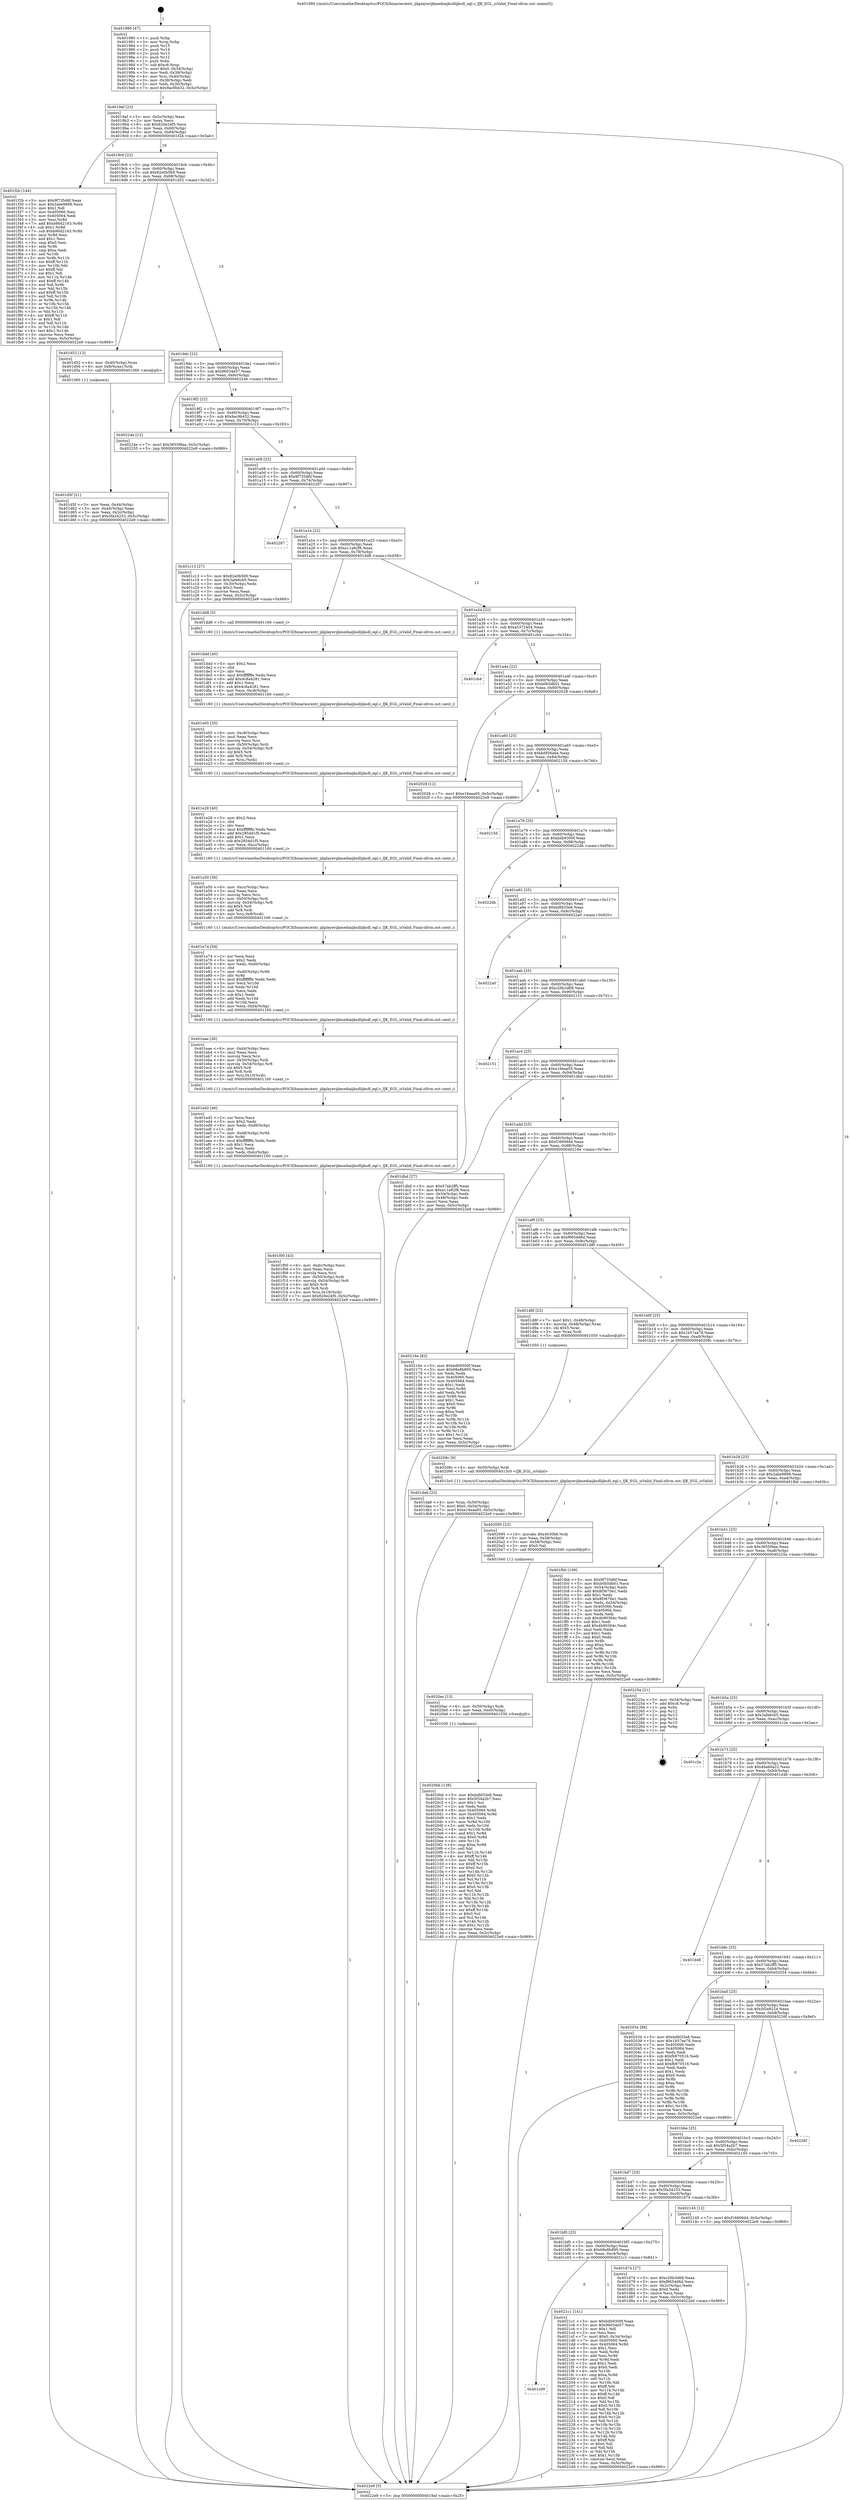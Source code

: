 digraph "0x401980" {
  label = "0x401980 (/mnt/c/Users/mathe/Desktop/tcc/POCII/binaries/extr_ijkplayerijkmediaijksdlijksdl_egl.c_IJK_EGL_isValid_Final-ollvm.out::main(0))"
  labelloc = "t"
  node[shape=record]

  Entry [label="",width=0.3,height=0.3,shape=circle,fillcolor=black,style=filled]
  "0x4019af" [label="{
     0x4019af [23]\l
     | [instrs]\l
     &nbsp;&nbsp;0x4019af \<+3\>: mov -0x5c(%rbp),%eax\l
     &nbsp;&nbsp;0x4019b2 \<+2\>: mov %eax,%ecx\l
     &nbsp;&nbsp;0x4019b4 \<+6\>: sub $0x820e24f5,%ecx\l
     &nbsp;&nbsp;0x4019ba \<+3\>: mov %eax,-0x60(%rbp)\l
     &nbsp;&nbsp;0x4019bd \<+3\>: mov %ecx,-0x64(%rbp)\l
     &nbsp;&nbsp;0x4019c0 \<+6\>: je 0000000000401f2b \<main+0x5ab\>\l
  }"]
  "0x401f2b" [label="{
     0x401f2b [144]\l
     | [instrs]\l
     &nbsp;&nbsp;0x401f2b \<+5\>: mov $0x9f735d6f,%eax\l
     &nbsp;&nbsp;0x401f30 \<+5\>: mov $0x2abe9898,%ecx\l
     &nbsp;&nbsp;0x401f35 \<+2\>: mov $0x1,%dl\l
     &nbsp;&nbsp;0x401f37 \<+7\>: mov 0x405060,%esi\l
     &nbsp;&nbsp;0x401f3e \<+7\>: mov 0x405064,%edi\l
     &nbsp;&nbsp;0x401f45 \<+3\>: mov %esi,%r8d\l
     &nbsp;&nbsp;0x401f48 \<+7\>: add $0xb90d2163,%r8d\l
     &nbsp;&nbsp;0x401f4f \<+4\>: sub $0x1,%r8d\l
     &nbsp;&nbsp;0x401f53 \<+7\>: sub $0xb90d2163,%r8d\l
     &nbsp;&nbsp;0x401f5a \<+4\>: imul %r8d,%esi\l
     &nbsp;&nbsp;0x401f5e \<+3\>: and $0x1,%esi\l
     &nbsp;&nbsp;0x401f61 \<+3\>: cmp $0x0,%esi\l
     &nbsp;&nbsp;0x401f64 \<+4\>: sete %r9b\l
     &nbsp;&nbsp;0x401f68 \<+3\>: cmp $0xa,%edi\l
     &nbsp;&nbsp;0x401f6b \<+4\>: setl %r10b\l
     &nbsp;&nbsp;0x401f6f \<+3\>: mov %r9b,%r11b\l
     &nbsp;&nbsp;0x401f72 \<+4\>: xor $0xff,%r11b\l
     &nbsp;&nbsp;0x401f76 \<+3\>: mov %r10b,%bl\l
     &nbsp;&nbsp;0x401f79 \<+3\>: xor $0xff,%bl\l
     &nbsp;&nbsp;0x401f7c \<+3\>: xor $0x1,%dl\l
     &nbsp;&nbsp;0x401f7f \<+3\>: mov %r11b,%r14b\l
     &nbsp;&nbsp;0x401f82 \<+4\>: and $0xff,%r14b\l
     &nbsp;&nbsp;0x401f86 \<+3\>: and %dl,%r9b\l
     &nbsp;&nbsp;0x401f89 \<+3\>: mov %bl,%r15b\l
     &nbsp;&nbsp;0x401f8c \<+4\>: and $0xff,%r15b\l
     &nbsp;&nbsp;0x401f90 \<+3\>: and %dl,%r10b\l
     &nbsp;&nbsp;0x401f93 \<+3\>: or %r9b,%r14b\l
     &nbsp;&nbsp;0x401f96 \<+3\>: or %r10b,%r15b\l
     &nbsp;&nbsp;0x401f99 \<+3\>: xor %r15b,%r14b\l
     &nbsp;&nbsp;0x401f9c \<+3\>: or %bl,%r11b\l
     &nbsp;&nbsp;0x401f9f \<+4\>: xor $0xff,%r11b\l
     &nbsp;&nbsp;0x401fa3 \<+3\>: or $0x1,%dl\l
     &nbsp;&nbsp;0x401fa6 \<+3\>: and %dl,%r11b\l
     &nbsp;&nbsp;0x401fa9 \<+3\>: or %r11b,%r14b\l
     &nbsp;&nbsp;0x401fac \<+4\>: test $0x1,%r14b\l
     &nbsp;&nbsp;0x401fb0 \<+3\>: cmovne %ecx,%eax\l
     &nbsp;&nbsp;0x401fb3 \<+3\>: mov %eax,-0x5c(%rbp)\l
     &nbsp;&nbsp;0x401fb6 \<+5\>: jmp 00000000004022e9 \<main+0x969\>\l
  }"]
  "0x4019c6" [label="{
     0x4019c6 [22]\l
     | [instrs]\l
     &nbsp;&nbsp;0x4019c6 \<+5\>: jmp 00000000004019cb \<main+0x4b\>\l
     &nbsp;&nbsp;0x4019cb \<+3\>: mov -0x60(%rbp),%eax\l
     &nbsp;&nbsp;0x4019ce \<+5\>: sub $0x82e0b569,%eax\l
     &nbsp;&nbsp;0x4019d3 \<+3\>: mov %eax,-0x68(%rbp)\l
     &nbsp;&nbsp;0x4019d6 \<+6\>: je 0000000000401d52 \<main+0x3d2\>\l
  }"]
  Exit [label="",width=0.3,height=0.3,shape=circle,fillcolor=black,style=filled,peripheries=2]
  "0x401d52" [label="{
     0x401d52 [13]\l
     | [instrs]\l
     &nbsp;&nbsp;0x401d52 \<+4\>: mov -0x40(%rbp),%rax\l
     &nbsp;&nbsp;0x401d56 \<+4\>: mov 0x8(%rax),%rdi\l
     &nbsp;&nbsp;0x401d5a \<+5\>: call 0000000000401060 \<atoi@plt\>\l
     | [calls]\l
     &nbsp;&nbsp;0x401060 \{1\} (unknown)\l
  }"]
  "0x4019dc" [label="{
     0x4019dc [22]\l
     | [instrs]\l
     &nbsp;&nbsp;0x4019dc \<+5\>: jmp 00000000004019e1 \<main+0x61\>\l
     &nbsp;&nbsp;0x4019e1 \<+3\>: mov -0x60(%rbp),%eax\l
     &nbsp;&nbsp;0x4019e4 \<+5\>: sub $0x96034e57,%eax\l
     &nbsp;&nbsp;0x4019e9 \<+3\>: mov %eax,-0x6c(%rbp)\l
     &nbsp;&nbsp;0x4019ec \<+6\>: je 000000000040224e \<main+0x8ce\>\l
  }"]
  "0x401c09" [label="{
     0x401c09\l
  }", style=dashed]
  "0x40224e" [label="{
     0x40224e [12]\l
     | [instrs]\l
     &nbsp;&nbsp;0x40224e \<+7\>: movl $0x3655f9aa,-0x5c(%rbp)\l
     &nbsp;&nbsp;0x402255 \<+5\>: jmp 00000000004022e9 \<main+0x969\>\l
  }"]
  "0x4019f2" [label="{
     0x4019f2 [22]\l
     | [instrs]\l
     &nbsp;&nbsp;0x4019f2 \<+5\>: jmp 00000000004019f7 \<main+0x77\>\l
     &nbsp;&nbsp;0x4019f7 \<+3\>: mov -0x60(%rbp),%eax\l
     &nbsp;&nbsp;0x4019fa \<+5\>: sub $0x9ac9b432,%eax\l
     &nbsp;&nbsp;0x4019ff \<+3\>: mov %eax,-0x70(%rbp)\l
     &nbsp;&nbsp;0x401a02 \<+6\>: je 0000000000401c13 \<main+0x293\>\l
  }"]
  "0x4021c1" [label="{
     0x4021c1 [141]\l
     | [instrs]\l
     &nbsp;&nbsp;0x4021c1 \<+5\>: mov $0xbdb9300f,%eax\l
     &nbsp;&nbsp;0x4021c6 \<+5\>: mov $0x96034e57,%ecx\l
     &nbsp;&nbsp;0x4021cb \<+2\>: mov $0x1,%dl\l
     &nbsp;&nbsp;0x4021cd \<+2\>: xor %esi,%esi\l
     &nbsp;&nbsp;0x4021cf \<+7\>: movl $0x0,-0x34(%rbp)\l
     &nbsp;&nbsp;0x4021d6 \<+7\>: mov 0x405060,%edi\l
     &nbsp;&nbsp;0x4021dd \<+8\>: mov 0x405064,%r8d\l
     &nbsp;&nbsp;0x4021e5 \<+3\>: sub $0x1,%esi\l
     &nbsp;&nbsp;0x4021e8 \<+3\>: mov %edi,%r9d\l
     &nbsp;&nbsp;0x4021eb \<+3\>: add %esi,%r9d\l
     &nbsp;&nbsp;0x4021ee \<+4\>: imul %r9d,%edi\l
     &nbsp;&nbsp;0x4021f2 \<+3\>: and $0x1,%edi\l
     &nbsp;&nbsp;0x4021f5 \<+3\>: cmp $0x0,%edi\l
     &nbsp;&nbsp;0x4021f8 \<+4\>: sete %r10b\l
     &nbsp;&nbsp;0x4021fc \<+4\>: cmp $0xa,%r8d\l
     &nbsp;&nbsp;0x402200 \<+4\>: setl %r11b\l
     &nbsp;&nbsp;0x402204 \<+3\>: mov %r10b,%bl\l
     &nbsp;&nbsp;0x402207 \<+3\>: xor $0xff,%bl\l
     &nbsp;&nbsp;0x40220a \<+3\>: mov %r11b,%r14b\l
     &nbsp;&nbsp;0x40220d \<+4\>: xor $0xff,%r14b\l
     &nbsp;&nbsp;0x402211 \<+3\>: xor $0x0,%dl\l
     &nbsp;&nbsp;0x402214 \<+3\>: mov %bl,%r15b\l
     &nbsp;&nbsp;0x402217 \<+4\>: and $0x0,%r15b\l
     &nbsp;&nbsp;0x40221b \<+3\>: and %dl,%r10b\l
     &nbsp;&nbsp;0x40221e \<+3\>: mov %r14b,%r12b\l
     &nbsp;&nbsp;0x402221 \<+4\>: and $0x0,%r12b\l
     &nbsp;&nbsp;0x402225 \<+3\>: and %dl,%r11b\l
     &nbsp;&nbsp;0x402228 \<+3\>: or %r10b,%r15b\l
     &nbsp;&nbsp;0x40222b \<+3\>: or %r11b,%r12b\l
     &nbsp;&nbsp;0x40222e \<+3\>: xor %r12b,%r15b\l
     &nbsp;&nbsp;0x402231 \<+3\>: or %r14b,%bl\l
     &nbsp;&nbsp;0x402234 \<+3\>: xor $0xff,%bl\l
     &nbsp;&nbsp;0x402237 \<+3\>: or $0x0,%dl\l
     &nbsp;&nbsp;0x40223a \<+2\>: and %dl,%bl\l
     &nbsp;&nbsp;0x40223c \<+3\>: or %bl,%r15b\l
     &nbsp;&nbsp;0x40223f \<+4\>: test $0x1,%r15b\l
     &nbsp;&nbsp;0x402243 \<+3\>: cmovne %ecx,%eax\l
     &nbsp;&nbsp;0x402246 \<+3\>: mov %eax,-0x5c(%rbp)\l
     &nbsp;&nbsp;0x402249 \<+5\>: jmp 00000000004022e9 \<main+0x969\>\l
  }"]
  "0x401c13" [label="{
     0x401c13 [27]\l
     | [instrs]\l
     &nbsp;&nbsp;0x401c13 \<+5\>: mov $0x82e0b569,%eax\l
     &nbsp;&nbsp;0x401c18 \<+5\>: mov $0x3afe6cb5,%ecx\l
     &nbsp;&nbsp;0x401c1d \<+3\>: mov -0x30(%rbp),%edx\l
     &nbsp;&nbsp;0x401c20 \<+3\>: cmp $0x2,%edx\l
     &nbsp;&nbsp;0x401c23 \<+3\>: cmovne %ecx,%eax\l
     &nbsp;&nbsp;0x401c26 \<+3\>: mov %eax,-0x5c(%rbp)\l
     &nbsp;&nbsp;0x401c29 \<+5\>: jmp 00000000004022e9 \<main+0x969\>\l
  }"]
  "0x401a08" [label="{
     0x401a08 [22]\l
     | [instrs]\l
     &nbsp;&nbsp;0x401a08 \<+5\>: jmp 0000000000401a0d \<main+0x8d\>\l
     &nbsp;&nbsp;0x401a0d \<+3\>: mov -0x60(%rbp),%eax\l
     &nbsp;&nbsp;0x401a10 \<+5\>: sub $0x9f735d6f,%eax\l
     &nbsp;&nbsp;0x401a15 \<+3\>: mov %eax,-0x74(%rbp)\l
     &nbsp;&nbsp;0x401a18 \<+6\>: je 0000000000402287 \<main+0x907\>\l
  }"]
  "0x4022e9" [label="{
     0x4022e9 [5]\l
     | [instrs]\l
     &nbsp;&nbsp;0x4022e9 \<+5\>: jmp 00000000004019af \<main+0x2f\>\l
  }"]
  "0x401980" [label="{
     0x401980 [47]\l
     | [instrs]\l
     &nbsp;&nbsp;0x401980 \<+1\>: push %rbp\l
     &nbsp;&nbsp;0x401981 \<+3\>: mov %rsp,%rbp\l
     &nbsp;&nbsp;0x401984 \<+2\>: push %r15\l
     &nbsp;&nbsp;0x401986 \<+2\>: push %r14\l
     &nbsp;&nbsp;0x401988 \<+2\>: push %r13\l
     &nbsp;&nbsp;0x40198a \<+2\>: push %r12\l
     &nbsp;&nbsp;0x40198c \<+1\>: push %rbx\l
     &nbsp;&nbsp;0x40198d \<+7\>: sub $0xc8,%rsp\l
     &nbsp;&nbsp;0x401994 \<+7\>: movl $0x0,-0x34(%rbp)\l
     &nbsp;&nbsp;0x40199b \<+3\>: mov %edi,-0x38(%rbp)\l
     &nbsp;&nbsp;0x40199e \<+4\>: mov %rsi,-0x40(%rbp)\l
     &nbsp;&nbsp;0x4019a2 \<+3\>: mov -0x38(%rbp),%edi\l
     &nbsp;&nbsp;0x4019a5 \<+3\>: mov %edi,-0x30(%rbp)\l
     &nbsp;&nbsp;0x4019a8 \<+7\>: movl $0x9ac9b432,-0x5c(%rbp)\l
  }"]
  "0x401d5f" [label="{
     0x401d5f [21]\l
     | [instrs]\l
     &nbsp;&nbsp;0x401d5f \<+3\>: mov %eax,-0x44(%rbp)\l
     &nbsp;&nbsp;0x401d62 \<+3\>: mov -0x44(%rbp),%eax\l
     &nbsp;&nbsp;0x401d65 \<+3\>: mov %eax,-0x2c(%rbp)\l
     &nbsp;&nbsp;0x401d68 \<+7\>: movl $0x5fa34253,-0x5c(%rbp)\l
     &nbsp;&nbsp;0x401d6f \<+5\>: jmp 00000000004022e9 \<main+0x969\>\l
  }"]
  "0x4020bb" [label="{
     0x4020bb [138]\l
     | [instrs]\l
     &nbsp;&nbsp;0x4020bb \<+5\>: mov $0xbdfd33e8,%eax\l
     &nbsp;&nbsp;0x4020c0 \<+5\>: mov $0x5f34a2b7,%esi\l
     &nbsp;&nbsp;0x4020c5 \<+2\>: mov $0x1,%cl\l
     &nbsp;&nbsp;0x4020c7 \<+2\>: xor %edx,%edx\l
     &nbsp;&nbsp;0x4020c9 \<+8\>: mov 0x405060,%r8d\l
     &nbsp;&nbsp;0x4020d1 \<+8\>: mov 0x405064,%r9d\l
     &nbsp;&nbsp;0x4020d9 \<+3\>: sub $0x1,%edx\l
     &nbsp;&nbsp;0x4020dc \<+3\>: mov %r8d,%r10d\l
     &nbsp;&nbsp;0x4020df \<+3\>: add %edx,%r10d\l
     &nbsp;&nbsp;0x4020e2 \<+4\>: imul %r10d,%r8d\l
     &nbsp;&nbsp;0x4020e6 \<+4\>: and $0x1,%r8d\l
     &nbsp;&nbsp;0x4020ea \<+4\>: cmp $0x0,%r8d\l
     &nbsp;&nbsp;0x4020ee \<+4\>: sete %r11b\l
     &nbsp;&nbsp;0x4020f2 \<+4\>: cmp $0xa,%r9d\l
     &nbsp;&nbsp;0x4020f6 \<+3\>: setl %bl\l
     &nbsp;&nbsp;0x4020f9 \<+3\>: mov %r11b,%r14b\l
     &nbsp;&nbsp;0x4020fc \<+4\>: xor $0xff,%r14b\l
     &nbsp;&nbsp;0x402100 \<+3\>: mov %bl,%r15b\l
     &nbsp;&nbsp;0x402103 \<+4\>: xor $0xff,%r15b\l
     &nbsp;&nbsp;0x402107 \<+3\>: xor $0x0,%cl\l
     &nbsp;&nbsp;0x40210a \<+3\>: mov %r14b,%r12b\l
     &nbsp;&nbsp;0x40210d \<+4\>: and $0x0,%r12b\l
     &nbsp;&nbsp;0x402111 \<+3\>: and %cl,%r11b\l
     &nbsp;&nbsp;0x402114 \<+3\>: mov %r15b,%r13b\l
     &nbsp;&nbsp;0x402117 \<+4\>: and $0x0,%r13b\l
     &nbsp;&nbsp;0x40211b \<+2\>: and %cl,%bl\l
     &nbsp;&nbsp;0x40211d \<+3\>: or %r11b,%r12b\l
     &nbsp;&nbsp;0x402120 \<+3\>: or %bl,%r13b\l
     &nbsp;&nbsp;0x402123 \<+3\>: xor %r13b,%r12b\l
     &nbsp;&nbsp;0x402126 \<+3\>: or %r15b,%r14b\l
     &nbsp;&nbsp;0x402129 \<+4\>: xor $0xff,%r14b\l
     &nbsp;&nbsp;0x40212d \<+3\>: or $0x0,%cl\l
     &nbsp;&nbsp;0x402130 \<+3\>: and %cl,%r14b\l
     &nbsp;&nbsp;0x402133 \<+3\>: or %r14b,%r12b\l
     &nbsp;&nbsp;0x402136 \<+4\>: test $0x1,%r12b\l
     &nbsp;&nbsp;0x40213a \<+3\>: cmovne %esi,%eax\l
     &nbsp;&nbsp;0x40213d \<+3\>: mov %eax,-0x5c(%rbp)\l
     &nbsp;&nbsp;0x402140 \<+5\>: jmp 00000000004022e9 \<main+0x969\>\l
  }"]
  "0x402287" [label="{
     0x402287\l
  }", style=dashed]
  "0x401a1e" [label="{
     0x401a1e [22]\l
     | [instrs]\l
     &nbsp;&nbsp;0x401a1e \<+5\>: jmp 0000000000401a23 \<main+0xa3\>\l
     &nbsp;&nbsp;0x401a23 \<+3\>: mov -0x60(%rbp),%eax\l
     &nbsp;&nbsp;0x401a26 \<+5\>: sub $0xa11a92f8,%eax\l
     &nbsp;&nbsp;0x401a2b \<+3\>: mov %eax,-0x78(%rbp)\l
     &nbsp;&nbsp;0x401a2e \<+6\>: je 0000000000401dd8 \<main+0x458\>\l
  }"]
  "0x4020ac" [label="{
     0x4020ac [15]\l
     | [instrs]\l
     &nbsp;&nbsp;0x4020ac \<+4\>: mov -0x50(%rbp),%rdi\l
     &nbsp;&nbsp;0x4020b0 \<+6\>: mov %eax,-0xe0(%rbp)\l
     &nbsp;&nbsp;0x4020b6 \<+5\>: call 0000000000401030 \<free@plt\>\l
     | [calls]\l
     &nbsp;&nbsp;0x401030 \{1\} (unknown)\l
  }"]
  "0x401dd8" [label="{
     0x401dd8 [5]\l
     | [instrs]\l
     &nbsp;&nbsp;0x401dd8 \<+5\>: call 0000000000401160 \<next_i\>\l
     | [calls]\l
     &nbsp;&nbsp;0x401160 \{1\} (/mnt/c/Users/mathe/Desktop/tcc/POCII/binaries/extr_ijkplayerijkmediaijksdlijksdl_egl.c_IJK_EGL_isValid_Final-ollvm.out::next_i)\l
  }"]
  "0x401a34" [label="{
     0x401a34 [22]\l
     | [instrs]\l
     &nbsp;&nbsp;0x401a34 \<+5\>: jmp 0000000000401a39 \<main+0xb9\>\l
     &nbsp;&nbsp;0x401a39 \<+3\>: mov -0x60(%rbp),%eax\l
     &nbsp;&nbsp;0x401a3c \<+5\>: sub $0xa5372404,%eax\l
     &nbsp;&nbsp;0x401a41 \<+3\>: mov %eax,-0x7c(%rbp)\l
     &nbsp;&nbsp;0x401a44 \<+6\>: je 0000000000401cb4 \<main+0x334\>\l
  }"]
  "0x402095" [label="{
     0x402095 [23]\l
     | [instrs]\l
     &nbsp;&nbsp;0x402095 \<+10\>: movabs $0x4030b6,%rdi\l
     &nbsp;&nbsp;0x40209f \<+3\>: mov %eax,-0x58(%rbp)\l
     &nbsp;&nbsp;0x4020a2 \<+3\>: mov -0x58(%rbp),%esi\l
     &nbsp;&nbsp;0x4020a5 \<+2\>: mov $0x0,%al\l
     &nbsp;&nbsp;0x4020a7 \<+5\>: call 0000000000401040 \<printf@plt\>\l
     | [calls]\l
     &nbsp;&nbsp;0x401040 \{1\} (unknown)\l
  }"]
  "0x401cb4" [label="{
     0x401cb4\l
  }", style=dashed]
  "0x401a4a" [label="{
     0x401a4a [22]\l
     | [instrs]\l
     &nbsp;&nbsp;0x401a4a \<+5\>: jmp 0000000000401a4f \<main+0xcf\>\l
     &nbsp;&nbsp;0x401a4f \<+3\>: mov -0x60(%rbp),%eax\l
     &nbsp;&nbsp;0x401a52 \<+5\>: sub $0xb0b5db01,%eax\l
     &nbsp;&nbsp;0x401a57 \<+3\>: mov %eax,-0x80(%rbp)\l
     &nbsp;&nbsp;0x401a5a \<+6\>: je 0000000000402028 \<main+0x6a8\>\l
  }"]
  "0x401f00" [label="{
     0x401f00 [43]\l
     | [instrs]\l
     &nbsp;&nbsp;0x401f00 \<+6\>: mov -0xdc(%rbp),%ecx\l
     &nbsp;&nbsp;0x401f06 \<+3\>: imul %eax,%ecx\l
     &nbsp;&nbsp;0x401f09 \<+3\>: movslq %ecx,%rsi\l
     &nbsp;&nbsp;0x401f0c \<+4\>: mov -0x50(%rbp),%rdi\l
     &nbsp;&nbsp;0x401f10 \<+4\>: movslq -0x54(%rbp),%r8\l
     &nbsp;&nbsp;0x401f14 \<+4\>: shl $0x5,%r8\l
     &nbsp;&nbsp;0x401f18 \<+3\>: add %r8,%rdi\l
     &nbsp;&nbsp;0x401f1b \<+4\>: mov %rsi,0x18(%rdi)\l
     &nbsp;&nbsp;0x401f1f \<+7\>: movl $0x820e24f5,-0x5c(%rbp)\l
     &nbsp;&nbsp;0x401f26 \<+5\>: jmp 00000000004022e9 \<main+0x969\>\l
  }"]
  "0x402028" [label="{
     0x402028 [12]\l
     | [instrs]\l
     &nbsp;&nbsp;0x402028 \<+7\>: movl $0xe16eaa05,-0x5c(%rbp)\l
     &nbsp;&nbsp;0x40202f \<+5\>: jmp 00000000004022e9 \<main+0x969\>\l
  }"]
  "0x401a60" [label="{
     0x401a60 [25]\l
     | [instrs]\l
     &nbsp;&nbsp;0x401a60 \<+5\>: jmp 0000000000401a65 \<main+0xe5\>\l
     &nbsp;&nbsp;0x401a65 \<+3\>: mov -0x60(%rbp),%eax\l
     &nbsp;&nbsp;0x401a68 \<+5\>: sub $0xbd956a6e,%eax\l
     &nbsp;&nbsp;0x401a6d \<+6\>: mov %eax,-0x84(%rbp)\l
     &nbsp;&nbsp;0x401a73 \<+6\>: je 000000000040215d \<main+0x7dd\>\l
  }"]
  "0x401ed2" [label="{
     0x401ed2 [46]\l
     | [instrs]\l
     &nbsp;&nbsp;0x401ed2 \<+2\>: xor %ecx,%ecx\l
     &nbsp;&nbsp;0x401ed4 \<+5\>: mov $0x2,%edx\l
     &nbsp;&nbsp;0x401ed9 \<+6\>: mov %edx,-0xd8(%rbp)\l
     &nbsp;&nbsp;0x401edf \<+1\>: cltd\l
     &nbsp;&nbsp;0x401ee0 \<+7\>: mov -0xd8(%rbp),%r9d\l
     &nbsp;&nbsp;0x401ee7 \<+3\>: idiv %r9d\l
     &nbsp;&nbsp;0x401eea \<+6\>: imul $0xfffffffe,%edx,%edx\l
     &nbsp;&nbsp;0x401ef0 \<+3\>: sub $0x1,%ecx\l
     &nbsp;&nbsp;0x401ef3 \<+2\>: sub %ecx,%edx\l
     &nbsp;&nbsp;0x401ef5 \<+6\>: mov %edx,-0xdc(%rbp)\l
     &nbsp;&nbsp;0x401efb \<+5\>: call 0000000000401160 \<next_i\>\l
     | [calls]\l
     &nbsp;&nbsp;0x401160 \{1\} (/mnt/c/Users/mathe/Desktop/tcc/POCII/binaries/extr_ijkplayerijkmediaijksdlijksdl_egl.c_IJK_EGL_isValid_Final-ollvm.out::next_i)\l
  }"]
  "0x40215d" [label="{
     0x40215d\l
  }", style=dashed]
  "0x401a79" [label="{
     0x401a79 [25]\l
     | [instrs]\l
     &nbsp;&nbsp;0x401a79 \<+5\>: jmp 0000000000401a7e \<main+0xfe\>\l
     &nbsp;&nbsp;0x401a7e \<+3\>: mov -0x60(%rbp),%eax\l
     &nbsp;&nbsp;0x401a81 \<+5\>: sub $0xbdb9300f,%eax\l
     &nbsp;&nbsp;0x401a86 \<+6\>: mov %eax,-0x88(%rbp)\l
     &nbsp;&nbsp;0x401a8c \<+6\>: je 00000000004022db \<main+0x95b\>\l
  }"]
  "0x401eae" [label="{
     0x401eae [36]\l
     | [instrs]\l
     &nbsp;&nbsp;0x401eae \<+6\>: mov -0xd4(%rbp),%ecx\l
     &nbsp;&nbsp;0x401eb4 \<+3\>: imul %eax,%ecx\l
     &nbsp;&nbsp;0x401eb7 \<+3\>: movslq %ecx,%rsi\l
     &nbsp;&nbsp;0x401eba \<+4\>: mov -0x50(%rbp),%rdi\l
     &nbsp;&nbsp;0x401ebe \<+4\>: movslq -0x54(%rbp),%r8\l
     &nbsp;&nbsp;0x401ec2 \<+4\>: shl $0x5,%r8\l
     &nbsp;&nbsp;0x401ec6 \<+3\>: add %r8,%rdi\l
     &nbsp;&nbsp;0x401ec9 \<+4\>: mov %rsi,0x10(%rdi)\l
     &nbsp;&nbsp;0x401ecd \<+5\>: call 0000000000401160 \<next_i\>\l
     | [calls]\l
     &nbsp;&nbsp;0x401160 \{1\} (/mnt/c/Users/mathe/Desktop/tcc/POCII/binaries/extr_ijkplayerijkmediaijksdlijksdl_egl.c_IJK_EGL_isValid_Final-ollvm.out::next_i)\l
  }"]
  "0x4022db" [label="{
     0x4022db\l
  }", style=dashed]
  "0x401a92" [label="{
     0x401a92 [25]\l
     | [instrs]\l
     &nbsp;&nbsp;0x401a92 \<+5\>: jmp 0000000000401a97 \<main+0x117\>\l
     &nbsp;&nbsp;0x401a97 \<+3\>: mov -0x60(%rbp),%eax\l
     &nbsp;&nbsp;0x401a9a \<+5\>: sub $0xbdfd33e8,%eax\l
     &nbsp;&nbsp;0x401a9f \<+6\>: mov %eax,-0x8c(%rbp)\l
     &nbsp;&nbsp;0x401aa5 \<+6\>: je 00000000004022a0 \<main+0x920\>\l
  }"]
  "0x401e74" [label="{
     0x401e74 [58]\l
     | [instrs]\l
     &nbsp;&nbsp;0x401e74 \<+2\>: xor %ecx,%ecx\l
     &nbsp;&nbsp;0x401e76 \<+5\>: mov $0x2,%edx\l
     &nbsp;&nbsp;0x401e7b \<+6\>: mov %edx,-0xd0(%rbp)\l
     &nbsp;&nbsp;0x401e81 \<+1\>: cltd\l
     &nbsp;&nbsp;0x401e82 \<+7\>: mov -0xd0(%rbp),%r9d\l
     &nbsp;&nbsp;0x401e89 \<+3\>: idiv %r9d\l
     &nbsp;&nbsp;0x401e8c \<+6\>: imul $0xfffffffe,%edx,%edx\l
     &nbsp;&nbsp;0x401e92 \<+3\>: mov %ecx,%r10d\l
     &nbsp;&nbsp;0x401e95 \<+3\>: sub %edx,%r10d\l
     &nbsp;&nbsp;0x401e98 \<+2\>: mov %ecx,%edx\l
     &nbsp;&nbsp;0x401e9a \<+3\>: sub $0x1,%edx\l
     &nbsp;&nbsp;0x401e9d \<+3\>: add %edx,%r10d\l
     &nbsp;&nbsp;0x401ea0 \<+3\>: sub %r10d,%ecx\l
     &nbsp;&nbsp;0x401ea3 \<+6\>: mov %ecx,-0xd4(%rbp)\l
     &nbsp;&nbsp;0x401ea9 \<+5\>: call 0000000000401160 \<next_i\>\l
     | [calls]\l
     &nbsp;&nbsp;0x401160 \{1\} (/mnt/c/Users/mathe/Desktop/tcc/POCII/binaries/extr_ijkplayerijkmediaijksdlijksdl_egl.c_IJK_EGL_isValid_Final-ollvm.out::next_i)\l
  }"]
  "0x4022a0" [label="{
     0x4022a0\l
  }", style=dashed]
  "0x401aab" [label="{
     0x401aab [25]\l
     | [instrs]\l
     &nbsp;&nbsp;0x401aab \<+5\>: jmp 0000000000401ab0 \<main+0x130\>\l
     &nbsp;&nbsp;0x401ab0 \<+3\>: mov -0x60(%rbp),%eax\l
     &nbsp;&nbsp;0x401ab3 \<+5\>: sub $0xc26b3d68,%eax\l
     &nbsp;&nbsp;0x401ab8 \<+6\>: mov %eax,-0x90(%rbp)\l
     &nbsp;&nbsp;0x401abe \<+6\>: je 0000000000402151 \<main+0x7d1\>\l
  }"]
  "0x401e50" [label="{
     0x401e50 [36]\l
     | [instrs]\l
     &nbsp;&nbsp;0x401e50 \<+6\>: mov -0xcc(%rbp),%ecx\l
     &nbsp;&nbsp;0x401e56 \<+3\>: imul %eax,%ecx\l
     &nbsp;&nbsp;0x401e59 \<+3\>: movslq %ecx,%rsi\l
     &nbsp;&nbsp;0x401e5c \<+4\>: mov -0x50(%rbp),%rdi\l
     &nbsp;&nbsp;0x401e60 \<+4\>: movslq -0x54(%rbp),%r8\l
     &nbsp;&nbsp;0x401e64 \<+4\>: shl $0x5,%r8\l
     &nbsp;&nbsp;0x401e68 \<+3\>: add %r8,%rdi\l
     &nbsp;&nbsp;0x401e6b \<+4\>: mov %rsi,0x8(%rdi)\l
     &nbsp;&nbsp;0x401e6f \<+5\>: call 0000000000401160 \<next_i\>\l
     | [calls]\l
     &nbsp;&nbsp;0x401160 \{1\} (/mnt/c/Users/mathe/Desktop/tcc/POCII/binaries/extr_ijkplayerijkmediaijksdlijksdl_egl.c_IJK_EGL_isValid_Final-ollvm.out::next_i)\l
  }"]
  "0x402151" [label="{
     0x402151\l
  }", style=dashed]
  "0x401ac4" [label="{
     0x401ac4 [25]\l
     | [instrs]\l
     &nbsp;&nbsp;0x401ac4 \<+5\>: jmp 0000000000401ac9 \<main+0x149\>\l
     &nbsp;&nbsp;0x401ac9 \<+3\>: mov -0x60(%rbp),%eax\l
     &nbsp;&nbsp;0x401acc \<+5\>: sub $0xe16eaa05,%eax\l
     &nbsp;&nbsp;0x401ad1 \<+6\>: mov %eax,-0x94(%rbp)\l
     &nbsp;&nbsp;0x401ad7 \<+6\>: je 0000000000401dbd \<main+0x43d\>\l
  }"]
  "0x401e28" [label="{
     0x401e28 [40]\l
     | [instrs]\l
     &nbsp;&nbsp;0x401e28 \<+5\>: mov $0x2,%ecx\l
     &nbsp;&nbsp;0x401e2d \<+1\>: cltd\l
     &nbsp;&nbsp;0x401e2e \<+2\>: idiv %ecx\l
     &nbsp;&nbsp;0x401e30 \<+6\>: imul $0xfffffffe,%edx,%ecx\l
     &nbsp;&nbsp;0x401e36 \<+6\>: add $0x2854d1f5,%ecx\l
     &nbsp;&nbsp;0x401e3c \<+3\>: add $0x1,%ecx\l
     &nbsp;&nbsp;0x401e3f \<+6\>: sub $0x2854d1f5,%ecx\l
     &nbsp;&nbsp;0x401e45 \<+6\>: mov %ecx,-0xcc(%rbp)\l
     &nbsp;&nbsp;0x401e4b \<+5\>: call 0000000000401160 \<next_i\>\l
     | [calls]\l
     &nbsp;&nbsp;0x401160 \{1\} (/mnt/c/Users/mathe/Desktop/tcc/POCII/binaries/extr_ijkplayerijkmediaijksdlijksdl_egl.c_IJK_EGL_isValid_Final-ollvm.out::next_i)\l
  }"]
  "0x401dbd" [label="{
     0x401dbd [27]\l
     | [instrs]\l
     &nbsp;&nbsp;0x401dbd \<+5\>: mov $0x57eb2ff5,%eax\l
     &nbsp;&nbsp;0x401dc2 \<+5\>: mov $0xa11a92f8,%ecx\l
     &nbsp;&nbsp;0x401dc7 \<+3\>: mov -0x54(%rbp),%edx\l
     &nbsp;&nbsp;0x401dca \<+3\>: cmp -0x48(%rbp),%edx\l
     &nbsp;&nbsp;0x401dcd \<+3\>: cmovl %ecx,%eax\l
     &nbsp;&nbsp;0x401dd0 \<+3\>: mov %eax,-0x5c(%rbp)\l
     &nbsp;&nbsp;0x401dd3 \<+5\>: jmp 00000000004022e9 \<main+0x969\>\l
  }"]
  "0x401add" [label="{
     0x401add [25]\l
     | [instrs]\l
     &nbsp;&nbsp;0x401add \<+5\>: jmp 0000000000401ae2 \<main+0x162\>\l
     &nbsp;&nbsp;0x401ae2 \<+3\>: mov -0x60(%rbp),%eax\l
     &nbsp;&nbsp;0x401ae5 \<+5\>: sub $0xf16606d4,%eax\l
     &nbsp;&nbsp;0x401aea \<+6\>: mov %eax,-0x98(%rbp)\l
     &nbsp;&nbsp;0x401af0 \<+6\>: je 000000000040216e \<main+0x7ee\>\l
  }"]
  "0x401e05" [label="{
     0x401e05 [35]\l
     | [instrs]\l
     &nbsp;&nbsp;0x401e05 \<+6\>: mov -0xc8(%rbp),%ecx\l
     &nbsp;&nbsp;0x401e0b \<+3\>: imul %eax,%ecx\l
     &nbsp;&nbsp;0x401e0e \<+3\>: movslq %ecx,%rsi\l
     &nbsp;&nbsp;0x401e11 \<+4\>: mov -0x50(%rbp),%rdi\l
     &nbsp;&nbsp;0x401e15 \<+4\>: movslq -0x54(%rbp),%r8\l
     &nbsp;&nbsp;0x401e19 \<+4\>: shl $0x5,%r8\l
     &nbsp;&nbsp;0x401e1d \<+3\>: add %r8,%rdi\l
     &nbsp;&nbsp;0x401e20 \<+3\>: mov %rsi,(%rdi)\l
     &nbsp;&nbsp;0x401e23 \<+5\>: call 0000000000401160 \<next_i\>\l
     | [calls]\l
     &nbsp;&nbsp;0x401160 \{1\} (/mnt/c/Users/mathe/Desktop/tcc/POCII/binaries/extr_ijkplayerijkmediaijksdlijksdl_egl.c_IJK_EGL_isValid_Final-ollvm.out::next_i)\l
  }"]
  "0x40216e" [label="{
     0x40216e [83]\l
     | [instrs]\l
     &nbsp;&nbsp;0x40216e \<+5\>: mov $0xbdb9300f,%eax\l
     &nbsp;&nbsp;0x402173 \<+5\>: mov $0x68e8b895,%ecx\l
     &nbsp;&nbsp;0x402178 \<+2\>: xor %edx,%edx\l
     &nbsp;&nbsp;0x40217a \<+7\>: mov 0x405060,%esi\l
     &nbsp;&nbsp;0x402181 \<+7\>: mov 0x405064,%edi\l
     &nbsp;&nbsp;0x402188 \<+3\>: sub $0x1,%edx\l
     &nbsp;&nbsp;0x40218b \<+3\>: mov %esi,%r8d\l
     &nbsp;&nbsp;0x40218e \<+3\>: add %edx,%r8d\l
     &nbsp;&nbsp;0x402191 \<+4\>: imul %r8d,%esi\l
     &nbsp;&nbsp;0x402195 \<+3\>: and $0x1,%esi\l
     &nbsp;&nbsp;0x402198 \<+3\>: cmp $0x0,%esi\l
     &nbsp;&nbsp;0x40219b \<+4\>: sete %r9b\l
     &nbsp;&nbsp;0x40219f \<+3\>: cmp $0xa,%edi\l
     &nbsp;&nbsp;0x4021a2 \<+4\>: setl %r10b\l
     &nbsp;&nbsp;0x4021a6 \<+3\>: mov %r9b,%r11b\l
     &nbsp;&nbsp;0x4021a9 \<+3\>: and %r10b,%r11b\l
     &nbsp;&nbsp;0x4021ac \<+3\>: xor %r10b,%r9b\l
     &nbsp;&nbsp;0x4021af \<+3\>: or %r9b,%r11b\l
     &nbsp;&nbsp;0x4021b2 \<+4\>: test $0x1,%r11b\l
     &nbsp;&nbsp;0x4021b6 \<+3\>: cmovne %ecx,%eax\l
     &nbsp;&nbsp;0x4021b9 \<+3\>: mov %eax,-0x5c(%rbp)\l
     &nbsp;&nbsp;0x4021bc \<+5\>: jmp 00000000004022e9 \<main+0x969\>\l
  }"]
  "0x401af6" [label="{
     0x401af6 [25]\l
     | [instrs]\l
     &nbsp;&nbsp;0x401af6 \<+5\>: jmp 0000000000401afb \<main+0x17b\>\l
     &nbsp;&nbsp;0x401afb \<+3\>: mov -0x60(%rbp),%eax\l
     &nbsp;&nbsp;0x401afe \<+5\>: sub $0xf9654d6d,%eax\l
     &nbsp;&nbsp;0x401b03 \<+6\>: mov %eax,-0x9c(%rbp)\l
     &nbsp;&nbsp;0x401b09 \<+6\>: je 0000000000401d8f \<main+0x40f\>\l
  }"]
  "0x401ddd" [label="{
     0x401ddd [40]\l
     | [instrs]\l
     &nbsp;&nbsp;0x401ddd \<+5\>: mov $0x2,%ecx\l
     &nbsp;&nbsp;0x401de2 \<+1\>: cltd\l
     &nbsp;&nbsp;0x401de3 \<+2\>: idiv %ecx\l
     &nbsp;&nbsp;0x401de5 \<+6\>: imul $0xfffffffe,%edx,%ecx\l
     &nbsp;&nbsp;0x401deb \<+6\>: add $0x4c8a4281,%ecx\l
     &nbsp;&nbsp;0x401df1 \<+3\>: add $0x1,%ecx\l
     &nbsp;&nbsp;0x401df4 \<+6\>: sub $0x4c8a4281,%ecx\l
     &nbsp;&nbsp;0x401dfa \<+6\>: mov %ecx,-0xc8(%rbp)\l
     &nbsp;&nbsp;0x401e00 \<+5\>: call 0000000000401160 \<next_i\>\l
     | [calls]\l
     &nbsp;&nbsp;0x401160 \{1\} (/mnt/c/Users/mathe/Desktop/tcc/POCII/binaries/extr_ijkplayerijkmediaijksdlijksdl_egl.c_IJK_EGL_isValid_Final-ollvm.out::next_i)\l
  }"]
  "0x401d8f" [label="{
     0x401d8f [23]\l
     | [instrs]\l
     &nbsp;&nbsp;0x401d8f \<+7\>: movl $0x1,-0x48(%rbp)\l
     &nbsp;&nbsp;0x401d96 \<+4\>: movslq -0x48(%rbp),%rax\l
     &nbsp;&nbsp;0x401d9a \<+4\>: shl $0x5,%rax\l
     &nbsp;&nbsp;0x401d9e \<+3\>: mov %rax,%rdi\l
     &nbsp;&nbsp;0x401da1 \<+5\>: call 0000000000401050 \<malloc@plt\>\l
     | [calls]\l
     &nbsp;&nbsp;0x401050 \{1\} (unknown)\l
  }"]
  "0x401b0f" [label="{
     0x401b0f [25]\l
     | [instrs]\l
     &nbsp;&nbsp;0x401b0f \<+5\>: jmp 0000000000401b14 \<main+0x194\>\l
     &nbsp;&nbsp;0x401b14 \<+3\>: mov -0x60(%rbp),%eax\l
     &nbsp;&nbsp;0x401b17 \<+5\>: sub $0x1b57ee78,%eax\l
     &nbsp;&nbsp;0x401b1c \<+6\>: mov %eax,-0xa0(%rbp)\l
     &nbsp;&nbsp;0x401b22 \<+6\>: je 000000000040208c \<main+0x70c\>\l
  }"]
  "0x401da6" [label="{
     0x401da6 [23]\l
     | [instrs]\l
     &nbsp;&nbsp;0x401da6 \<+4\>: mov %rax,-0x50(%rbp)\l
     &nbsp;&nbsp;0x401daa \<+7\>: movl $0x0,-0x54(%rbp)\l
     &nbsp;&nbsp;0x401db1 \<+7\>: movl $0xe16eaa05,-0x5c(%rbp)\l
     &nbsp;&nbsp;0x401db8 \<+5\>: jmp 00000000004022e9 \<main+0x969\>\l
  }"]
  "0x40208c" [label="{
     0x40208c [9]\l
     | [instrs]\l
     &nbsp;&nbsp;0x40208c \<+4\>: mov -0x50(%rbp),%rdi\l
     &nbsp;&nbsp;0x402090 \<+5\>: call 00000000004013c0 \<IJK_EGL_isValid\>\l
     | [calls]\l
     &nbsp;&nbsp;0x4013c0 \{1\} (/mnt/c/Users/mathe/Desktop/tcc/POCII/binaries/extr_ijkplayerijkmediaijksdlijksdl_egl.c_IJK_EGL_isValid_Final-ollvm.out::IJK_EGL_isValid)\l
  }"]
  "0x401b28" [label="{
     0x401b28 [25]\l
     | [instrs]\l
     &nbsp;&nbsp;0x401b28 \<+5\>: jmp 0000000000401b2d \<main+0x1ad\>\l
     &nbsp;&nbsp;0x401b2d \<+3\>: mov -0x60(%rbp),%eax\l
     &nbsp;&nbsp;0x401b30 \<+5\>: sub $0x2abe9898,%eax\l
     &nbsp;&nbsp;0x401b35 \<+6\>: mov %eax,-0xa4(%rbp)\l
     &nbsp;&nbsp;0x401b3b \<+6\>: je 0000000000401fbb \<main+0x63b\>\l
  }"]
  "0x401bf0" [label="{
     0x401bf0 [25]\l
     | [instrs]\l
     &nbsp;&nbsp;0x401bf0 \<+5\>: jmp 0000000000401bf5 \<main+0x275\>\l
     &nbsp;&nbsp;0x401bf5 \<+3\>: mov -0x60(%rbp),%eax\l
     &nbsp;&nbsp;0x401bf8 \<+5\>: sub $0x68e8b895,%eax\l
     &nbsp;&nbsp;0x401bfd \<+6\>: mov %eax,-0xc4(%rbp)\l
     &nbsp;&nbsp;0x401c03 \<+6\>: je 00000000004021c1 \<main+0x841\>\l
  }"]
  "0x401fbb" [label="{
     0x401fbb [109]\l
     | [instrs]\l
     &nbsp;&nbsp;0x401fbb \<+5\>: mov $0x9f735d6f,%eax\l
     &nbsp;&nbsp;0x401fc0 \<+5\>: mov $0xb0b5db01,%ecx\l
     &nbsp;&nbsp;0x401fc5 \<+3\>: mov -0x54(%rbp),%edx\l
     &nbsp;&nbsp;0x401fc8 \<+6\>: add $0x8f3670e1,%edx\l
     &nbsp;&nbsp;0x401fce \<+3\>: add $0x1,%edx\l
     &nbsp;&nbsp;0x401fd1 \<+6\>: sub $0x8f3670e1,%edx\l
     &nbsp;&nbsp;0x401fd7 \<+3\>: mov %edx,-0x54(%rbp)\l
     &nbsp;&nbsp;0x401fda \<+7\>: mov 0x405060,%edx\l
     &nbsp;&nbsp;0x401fe1 \<+7\>: mov 0x405064,%esi\l
     &nbsp;&nbsp;0x401fe8 \<+2\>: mov %edx,%edi\l
     &nbsp;&nbsp;0x401fea \<+6\>: sub $0x4b90364c,%edi\l
     &nbsp;&nbsp;0x401ff0 \<+3\>: sub $0x1,%edi\l
     &nbsp;&nbsp;0x401ff3 \<+6\>: add $0x4b90364c,%edi\l
     &nbsp;&nbsp;0x401ff9 \<+3\>: imul %edi,%edx\l
     &nbsp;&nbsp;0x401ffc \<+3\>: and $0x1,%edx\l
     &nbsp;&nbsp;0x401fff \<+3\>: cmp $0x0,%edx\l
     &nbsp;&nbsp;0x402002 \<+4\>: sete %r8b\l
     &nbsp;&nbsp;0x402006 \<+3\>: cmp $0xa,%esi\l
     &nbsp;&nbsp;0x402009 \<+4\>: setl %r9b\l
     &nbsp;&nbsp;0x40200d \<+3\>: mov %r8b,%r10b\l
     &nbsp;&nbsp;0x402010 \<+3\>: and %r9b,%r10b\l
     &nbsp;&nbsp;0x402013 \<+3\>: xor %r9b,%r8b\l
     &nbsp;&nbsp;0x402016 \<+3\>: or %r8b,%r10b\l
     &nbsp;&nbsp;0x402019 \<+4\>: test $0x1,%r10b\l
     &nbsp;&nbsp;0x40201d \<+3\>: cmovne %ecx,%eax\l
     &nbsp;&nbsp;0x402020 \<+3\>: mov %eax,-0x5c(%rbp)\l
     &nbsp;&nbsp;0x402023 \<+5\>: jmp 00000000004022e9 \<main+0x969\>\l
  }"]
  "0x401b41" [label="{
     0x401b41 [25]\l
     | [instrs]\l
     &nbsp;&nbsp;0x401b41 \<+5\>: jmp 0000000000401b46 \<main+0x1c6\>\l
     &nbsp;&nbsp;0x401b46 \<+3\>: mov -0x60(%rbp),%eax\l
     &nbsp;&nbsp;0x401b49 \<+5\>: sub $0x3655f9aa,%eax\l
     &nbsp;&nbsp;0x401b4e \<+6\>: mov %eax,-0xa8(%rbp)\l
     &nbsp;&nbsp;0x401b54 \<+6\>: je 000000000040225a \<main+0x8da\>\l
  }"]
  "0x401d74" [label="{
     0x401d74 [27]\l
     | [instrs]\l
     &nbsp;&nbsp;0x401d74 \<+5\>: mov $0xc26b3d68,%eax\l
     &nbsp;&nbsp;0x401d79 \<+5\>: mov $0xf9654d6d,%ecx\l
     &nbsp;&nbsp;0x401d7e \<+3\>: mov -0x2c(%rbp),%edx\l
     &nbsp;&nbsp;0x401d81 \<+3\>: cmp $0x0,%edx\l
     &nbsp;&nbsp;0x401d84 \<+3\>: cmove %ecx,%eax\l
     &nbsp;&nbsp;0x401d87 \<+3\>: mov %eax,-0x5c(%rbp)\l
     &nbsp;&nbsp;0x401d8a \<+5\>: jmp 00000000004022e9 \<main+0x969\>\l
  }"]
  "0x40225a" [label="{
     0x40225a [21]\l
     | [instrs]\l
     &nbsp;&nbsp;0x40225a \<+3\>: mov -0x34(%rbp),%eax\l
     &nbsp;&nbsp;0x40225d \<+7\>: add $0xc8,%rsp\l
     &nbsp;&nbsp;0x402264 \<+1\>: pop %rbx\l
     &nbsp;&nbsp;0x402265 \<+2\>: pop %r12\l
     &nbsp;&nbsp;0x402267 \<+2\>: pop %r13\l
     &nbsp;&nbsp;0x402269 \<+2\>: pop %r14\l
     &nbsp;&nbsp;0x40226b \<+2\>: pop %r15\l
     &nbsp;&nbsp;0x40226d \<+1\>: pop %rbp\l
     &nbsp;&nbsp;0x40226e \<+1\>: ret\l
  }"]
  "0x401b5a" [label="{
     0x401b5a [25]\l
     | [instrs]\l
     &nbsp;&nbsp;0x401b5a \<+5\>: jmp 0000000000401b5f \<main+0x1df\>\l
     &nbsp;&nbsp;0x401b5f \<+3\>: mov -0x60(%rbp),%eax\l
     &nbsp;&nbsp;0x401b62 \<+5\>: sub $0x3afe6cb5,%eax\l
     &nbsp;&nbsp;0x401b67 \<+6\>: mov %eax,-0xac(%rbp)\l
     &nbsp;&nbsp;0x401b6d \<+6\>: je 0000000000401c2e \<main+0x2ae\>\l
  }"]
  "0x401bd7" [label="{
     0x401bd7 [25]\l
     | [instrs]\l
     &nbsp;&nbsp;0x401bd7 \<+5\>: jmp 0000000000401bdc \<main+0x25c\>\l
     &nbsp;&nbsp;0x401bdc \<+3\>: mov -0x60(%rbp),%eax\l
     &nbsp;&nbsp;0x401bdf \<+5\>: sub $0x5fa34253,%eax\l
     &nbsp;&nbsp;0x401be4 \<+6\>: mov %eax,-0xc0(%rbp)\l
     &nbsp;&nbsp;0x401bea \<+6\>: je 0000000000401d74 \<main+0x3f4\>\l
  }"]
  "0x401c2e" [label="{
     0x401c2e\l
  }", style=dashed]
  "0x401b73" [label="{
     0x401b73 [25]\l
     | [instrs]\l
     &nbsp;&nbsp;0x401b73 \<+5\>: jmp 0000000000401b78 \<main+0x1f8\>\l
     &nbsp;&nbsp;0x401b78 \<+3\>: mov -0x60(%rbp),%eax\l
     &nbsp;&nbsp;0x401b7b \<+5\>: sub $0x46ab0a22,%eax\l
     &nbsp;&nbsp;0x401b80 \<+6\>: mov %eax,-0xb0(%rbp)\l
     &nbsp;&nbsp;0x401b86 \<+6\>: je 0000000000401d46 \<main+0x3c6\>\l
  }"]
  "0x402145" [label="{
     0x402145 [12]\l
     | [instrs]\l
     &nbsp;&nbsp;0x402145 \<+7\>: movl $0xf16606d4,-0x5c(%rbp)\l
     &nbsp;&nbsp;0x40214c \<+5\>: jmp 00000000004022e9 \<main+0x969\>\l
  }"]
  "0x401d46" [label="{
     0x401d46\l
  }", style=dashed]
  "0x401b8c" [label="{
     0x401b8c [25]\l
     | [instrs]\l
     &nbsp;&nbsp;0x401b8c \<+5\>: jmp 0000000000401b91 \<main+0x211\>\l
     &nbsp;&nbsp;0x401b91 \<+3\>: mov -0x60(%rbp),%eax\l
     &nbsp;&nbsp;0x401b94 \<+5\>: sub $0x57eb2ff5,%eax\l
     &nbsp;&nbsp;0x401b99 \<+6\>: mov %eax,-0xb4(%rbp)\l
     &nbsp;&nbsp;0x401b9f \<+6\>: je 0000000000402034 \<main+0x6b4\>\l
  }"]
  "0x401bbe" [label="{
     0x401bbe [25]\l
     | [instrs]\l
     &nbsp;&nbsp;0x401bbe \<+5\>: jmp 0000000000401bc3 \<main+0x243\>\l
     &nbsp;&nbsp;0x401bc3 \<+3\>: mov -0x60(%rbp),%eax\l
     &nbsp;&nbsp;0x401bc6 \<+5\>: sub $0x5f34a2b7,%eax\l
     &nbsp;&nbsp;0x401bcb \<+6\>: mov %eax,-0xbc(%rbp)\l
     &nbsp;&nbsp;0x401bd1 \<+6\>: je 0000000000402145 \<main+0x7c5\>\l
  }"]
  "0x402034" [label="{
     0x402034 [88]\l
     | [instrs]\l
     &nbsp;&nbsp;0x402034 \<+5\>: mov $0xbdfd33e8,%eax\l
     &nbsp;&nbsp;0x402039 \<+5\>: mov $0x1b57ee78,%ecx\l
     &nbsp;&nbsp;0x40203e \<+7\>: mov 0x405060,%edx\l
     &nbsp;&nbsp;0x402045 \<+7\>: mov 0x405064,%esi\l
     &nbsp;&nbsp;0x40204c \<+2\>: mov %edx,%edi\l
     &nbsp;&nbsp;0x40204e \<+6\>: sub $0xfb970516,%edi\l
     &nbsp;&nbsp;0x402054 \<+3\>: sub $0x1,%edi\l
     &nbsp;&nbsp;0x402057 \<+6\>: add $0xfb970516,%edi\l
     &nbsp;&nbsp;0x40205d \<+3\>: imul %edi,%edx\l
     &nbsp;&nbsp;0x402060 \<+3\>: and $0x1,%edx\l
     &nbsp;&nbsp;0x402063 \<+3\>: cmp $0x0,%edx\l
     &nbsp;&nbsp;0x402066 \<+4\>: sete %r8b\l
     &nbsp;&nbsp;0x40206a \<+3\>: cmp $0xa,%esi\l
     &nbsp;&nbsp;0x40206d \<+4\>: setl %r9b\l
     &nbsp;&nbsp;0x402071 \<+3\>: mov %r8b,%r10b\l
     &nbsp;&nbsp;0x402074 \<+3\>: and %r9b,%r10b\l
     &nbsp;&nbsp;0x402077 \<+3\>: xor %r9b,%r8b\l
     &nbsp;&nbsp;0x40207a \<+3\>: or %r8b,%r10b\l
     &nbsp;&nbsp;0x40207d \<+4\>: test $0x1,%r10b\l
     &nbsp;&nbsp;0x402081 \<+3\>: cmovne %ecx,%eax\l
     &nbsp;&nbsp;0x402084 \<+3\>: mov %eax,-0x5c(%rbp)\l
     &nbsp;&nbsp;0x402087 \<+5\>: jmp 00000000004022e9 \<main+0x969\>\l
  }"]
  "0x401ba5" [label="{
     0x401ba5 [25]\l
     | [instrs]\l
     &nbsp;&nbsp;0x401ba5 \<+5\>: jmp 0000000000401baa \<main+0x22a\>\l
     &nbsp;&nbsp;0x401baa \<+3\>: mov -0x60(%rbp),%eax\l
     &nbsp;&nbsp;0x401bad \<+5\>: sub $0x5f2e8224,%eax\l
     &nbsp;&nbsp;0x401bb2 \<+6\>: mov %eax,-0xb8(%rbp)\l
     &nbsp;&nbsp;0x401bb8 \<+6\>: je 000000000040226f \<main+0x8ef\>\l
  }"]
  "0x40226f" [label="{
     0x40226f\l
  }", style=dashed]
  Entry -> "0x401980" [label=" 1"]
  "0x4019af" -> "0x401f2b" [label=" 1"]
  "0x4019af" -> "0x4019c6" [label=" 16"]
  "0x40225a" -> Exit [label=" 1"]
  "0x4019c6" -> "0x401d52" [label=" 1"]
  "0x4019c6" -> "0x4019dc" [label=" 15"]
  "0x40224e" -> "0x4022e9" [label=" 1"]
  "0x4019dc" -> "0x40224e" [label=" 1"]
  "0x4019dc" -> "0x4019f2" [label=" 14"]
  "0x4021c1" -> "0x4022e9" [label=" 1"]
  "0x4019f2" -> "0x401c13" [label=" 1"]
  "0x4019f2" -> "0x401a08" [label=" 13"]
  "0x401c13" -> "0x4022e9" [label=" 1"]
  "0x401980" -> "0x4019af" [label=" 1"]
  "0x4022e9" -> "0x4019af" [label=" 16"]
  "0x401d52" -> "0x401d5f" [label=" 1"]
  "0x401d5f" -> "0x4022e9" [label=" 1"]
  "0x401bf0" -> "0x401c09" [label=" 0"]
  "0x401a08" -> "0x402287" [label=" 0"]
  "0x401a08" -> "0x401a1e" [label=" 13"]
  "0x401bf0" -> "0x4021c1" [label=" 1"]
  "0x401a1e" -> "0x401dd8" [label=" 1"]
  "0x401a1e" -> "0x401a34" [label=" 12"]
  "0x40216e" -> "0x4022e9" [label=" 1"]
  "0x401a34" -> "0x401cb4" [label=" 0"]
  "0x401a34" -> "0x401a4a" [label=" 12"]
  "0x402145" -> "0x4022e9" [label=" 1"]
  "0x401a4a" -> "0x402028" [label=" 1"]
  "0x401a4a" -> "0x401a60" [label=" 11"]
  "0x4020bb" -> "0x4022e9" [label=" 1"]
  "0x401a60" -> "0x40215d" [label=" 0"]
  "0x401a60" -> "0x401a79" [label=" 11"]
  "0x4020ac" -> "0x4020bb" [label=" 1"]
  "0x401a79" -> "0x4022db" [label=" 0"]
  "0x401a79" -> "0x401a92" [label=" 11"]
  "0x402095" -> "0x4020ac" [label=" 1"]
  "0x401a92" -> "0x4022a0" [label=" 0"]
  "0x401a92" -> "0x401aab" [label=" 11"]
  "0x40208c" -> "0x402095" [label=" 1"]
  "0x401aab" -> "0x402151" [label=" 0"]
  "0x401aab" -> "0x401ac4" [label=" 11"]
  "0x402034" -> "0x4022e9" [label=" 1"]
  "0x401ac4" -> "0x401dbd" [label=" 2"]
  "0x401ac4" -> "0x401add" [label=" 9"]
  "0x402028" -> "0x4022e9" [label=" 1"]
  "0x401add" -> "0x40216e" [label=" 1"]
  "0x401add" -> "0x401af6" [label=" 8"]
  "0x401fbb" -> "0x4022e9" [label=" 1"]
  "0x401af6" -> "0x401d8f" [label=" 1"]
  "0x401af6" -> "0x401b0f" [label=" 7"]
  "0x401f2b" -> "0x4022e9" [label=" 1"]
  "0x401b0f" -> "0x40208c" [label=" 1"]
  "0x401b0f" -> "0x401b28" [label=" 6"]
  "0x401f00" -> "0x4022e9" [label=" 1"]
  "0x401b28" -> "0x401fbb" [label=" 1"]
  "0x401b28" -> "0x401b41" [label=" 5"]
  "0x401ed2" -> "0x401f00" [label=" 1"]
  "0x401b41" -> "0x40225a" [label=" 1"]
  "0x401b41" -> "0x401b5a" [label=" 4"]
  "0x401eae" -> "0x401ed2" [label=" 1"]
  "0x401b5a" -> "0x401c2e" [label=" 0"]
  "0x401b5a" -> "0x401b73" [label=" 4"]
  "0x401e50" -> "0x401e74" [label=" 1"]
  "0x401b73" -> "0x401d46" [label=" 0"]
  "0x401b73" -> "0x401b8c" [label=" 4"]
  "0x401e28" -> "0x401e50" [label=" 1"]
  "0x401b8c" -> "0x402034" [label=" 1"]
  "0x401b8c" -> "0x401ba5" [label=" 3"]
  "0x401ddd" -> "0x401e05" [label=" 1"]
  "0x401ba5" -> "0x40226f" [label=" 0"]
  "0x401ba5" -> "0x401bbe" [label=" 3"]
  "0x401e05" -> "0x401e28" [label=" 1"]
  "0x401bbe" -> "0x402145" [label=" 1"]
  "0x401bbe" -> "0x401bd7" [label=" 2"]
  "0x401e74" -> "0x401eae" [label=" 1"]
  "0x401bd7" -> "0x401d74" [label=" 1"]
  "0x401bd7" -> "0x401bf0" [label=" 1"]
  "0x401d74" -> "0x4022e9" [label=" 1"]
  "0x401d8f" -> "0x401da6" [label=" 1"]
  "0x401da6" -> "0x4022e9" [label=" 1"]
  "0x401dbd" -> "0x4022e9" [label=" 2"]
  "0x401dd8" -> "0x401ddd" [label=" 1"]
}
